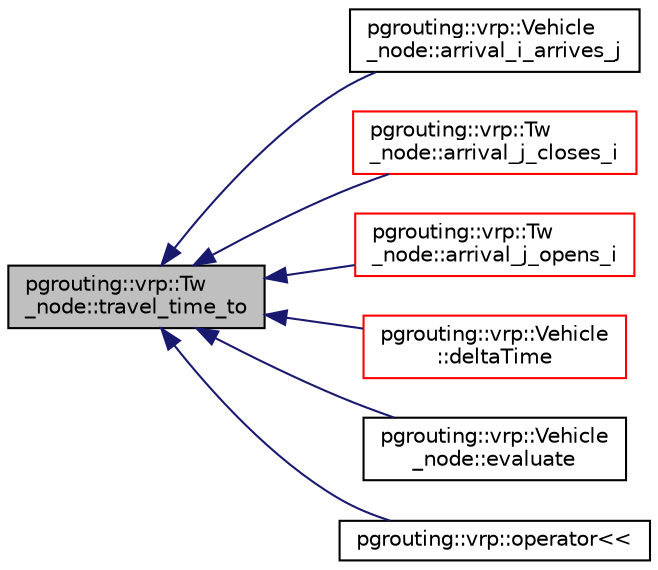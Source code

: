 digraph "pgrouting::vrp::Tw_node::travel_time_to"
{
  edge [fontname="Helvetica",fontsize="10",labelfontname="Helvetica",labelfontsize="10"];
  node [fontname="Helvetica",fontsize="10",shape=record];
  rankdir="LR";
  Node1 [label="pgrouting::vrp::Tw\l_node::travel_time_to",height=0.2,width=0.4,color="black", fillcolor="grey75", style="filled" fontcolor="black"];
  Node1 -> Node2 [dir="back",color="midnightblue",fontsize="10",style="solid",fontname="Helvetica"];
  Node2 [label="pgrouting::vrp::Vehicle\l_node::arrival_i_arrives_j",height=0.2,width=0.4,color="black", fillcolor="white", style="filled",URL="$classpgrouting_1_1vrp_1_1Vehicle__node.html#a844f5255b91e2d804e152d42a199648a",tooltip="@ { "];
  Node1 -> Node3 [dir="back",color="midnightblue",fontsize="10",style="solid",fontname="Helvetica"];
  Node3 [label="pgrouting::vrp::Tw\l_node::arrival_j_closes_i",height=0.2,width=0.4,color="red", fillcolor="white", style="filled",URL="$classpgrouting_1_1vrp_1_1Tw__node.html#ac2ba2bee420b2f8df1e09828d968e4e6",tooltip="The actual arrival time at this node, given that: this node is visited directly after other node and ..."];
  Node1 -> Node4 [dir="back",color="midnightblue",fontsize="10",style="solid",fontname="Helvetica"];
  Node4 [label="pgrouting::vrp::Tw\l_node::arrival_j_opens_i",height=0.2,width=0.4,color="red", fillcolor="white", style="filled",URL="$classpgrouting_1_1vrp_1_1Tw__node.html#af574cbe6f96703feea5311d9482b2bf8",tooltip="@ { "];
  Node1 -> Node5 [dir="back",color="midnightblue",fontsize="10",style="solid",fontname="Helvetica"];
  Node5 [label="pgrouting::vrp::Vehicle\l::deltaTime",height=0.2,width=0.4,color="red", fillcolor="white", style="filled",URL="$classpgrouting_1_1vrp_1_1Vehicle.html#a37934771b6c2ed2644eec4e61a7cfe5a"];
  Node1 -> Node6 [dir="back",color="midnightblue",fontsize="10",style="solid",fontname="Helvetica"];
  Node6 [label="pgrouting::vrp::Vehicle\l_node::evaluate",height=0.2,width=0.4,color="black", fillcolor="white", style="filled",URL="$classpgrouting_1_1vrp_1_1Vehicle__node.html#ae31aa1d703cda83218f673c0a9a21340"];
  Node1 -> Node7 [dir="back",color="midnightblue",fontsize="10",style="solid",fontname="Helvetica"];
  Node7 [label="pgrouting::vrp::operator\<\<",height=0.2,width=0.4,color="black", fillcolor="white", style="filled",URL="$namespacepgrouting_1_1vrp.html#ad6fdaacceafff2916f80fb6855c58135"];
}
